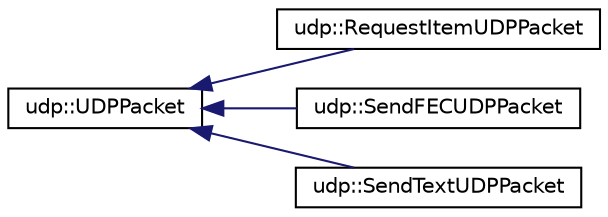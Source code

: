 digraph "Graphical Class Hierarchy"
{
 // LATEX_PDF_SIZE
  edge [fontname="Helvetica",fontsize="10",labelfontname="Helvetica",labelfontsize="10"];
  node [fontname="Helvetica",fontsize="10",shape=record];
  rankdir="LR";
  Node0 [label="udp::UDPPacket",height=0.2,width=0.4,color="black", fillcolor="white", style="filled",URL="$structudp_1_1UDPPacket.html",tooltip=" "];
  Node0 -> Node1 [dir="back",color="midnightblue",fontsize="10",style="solid",fontname="Helvetica"];
  Node1 [label="udp::RequestItemUDPPacket",height=0.2,width=0.4,color="black", fillcolor="white", style="filled",URL="$structudp_1_1RequestItemUDPPacket.html",tooltip=" "];
  Node0 -> Node2 [dir="back",color="midnightblue",fontsize="10",style="solid",fontname="Helvetica"];
  Node2 [label="udp::SendFECUDPPacket",height=0.2,width=0.4,color="black", fillcolor="white", style="filled",URL="$structudp_1_1SendFECUDPPacket.html",tooltip=" "];
  Node0 -> Node3 [dir="back",color="midnightblue",fontsize="10",style="solid",fontname="Helvetica"];
  Node3 [label="udp::SendTextUDPPacket",height=0.2,width=0.4,color="black", fillcolor="white", style="filled",URL="$structudp_1_1SendTextUDPPacket.html",tooltip=" "];
}
